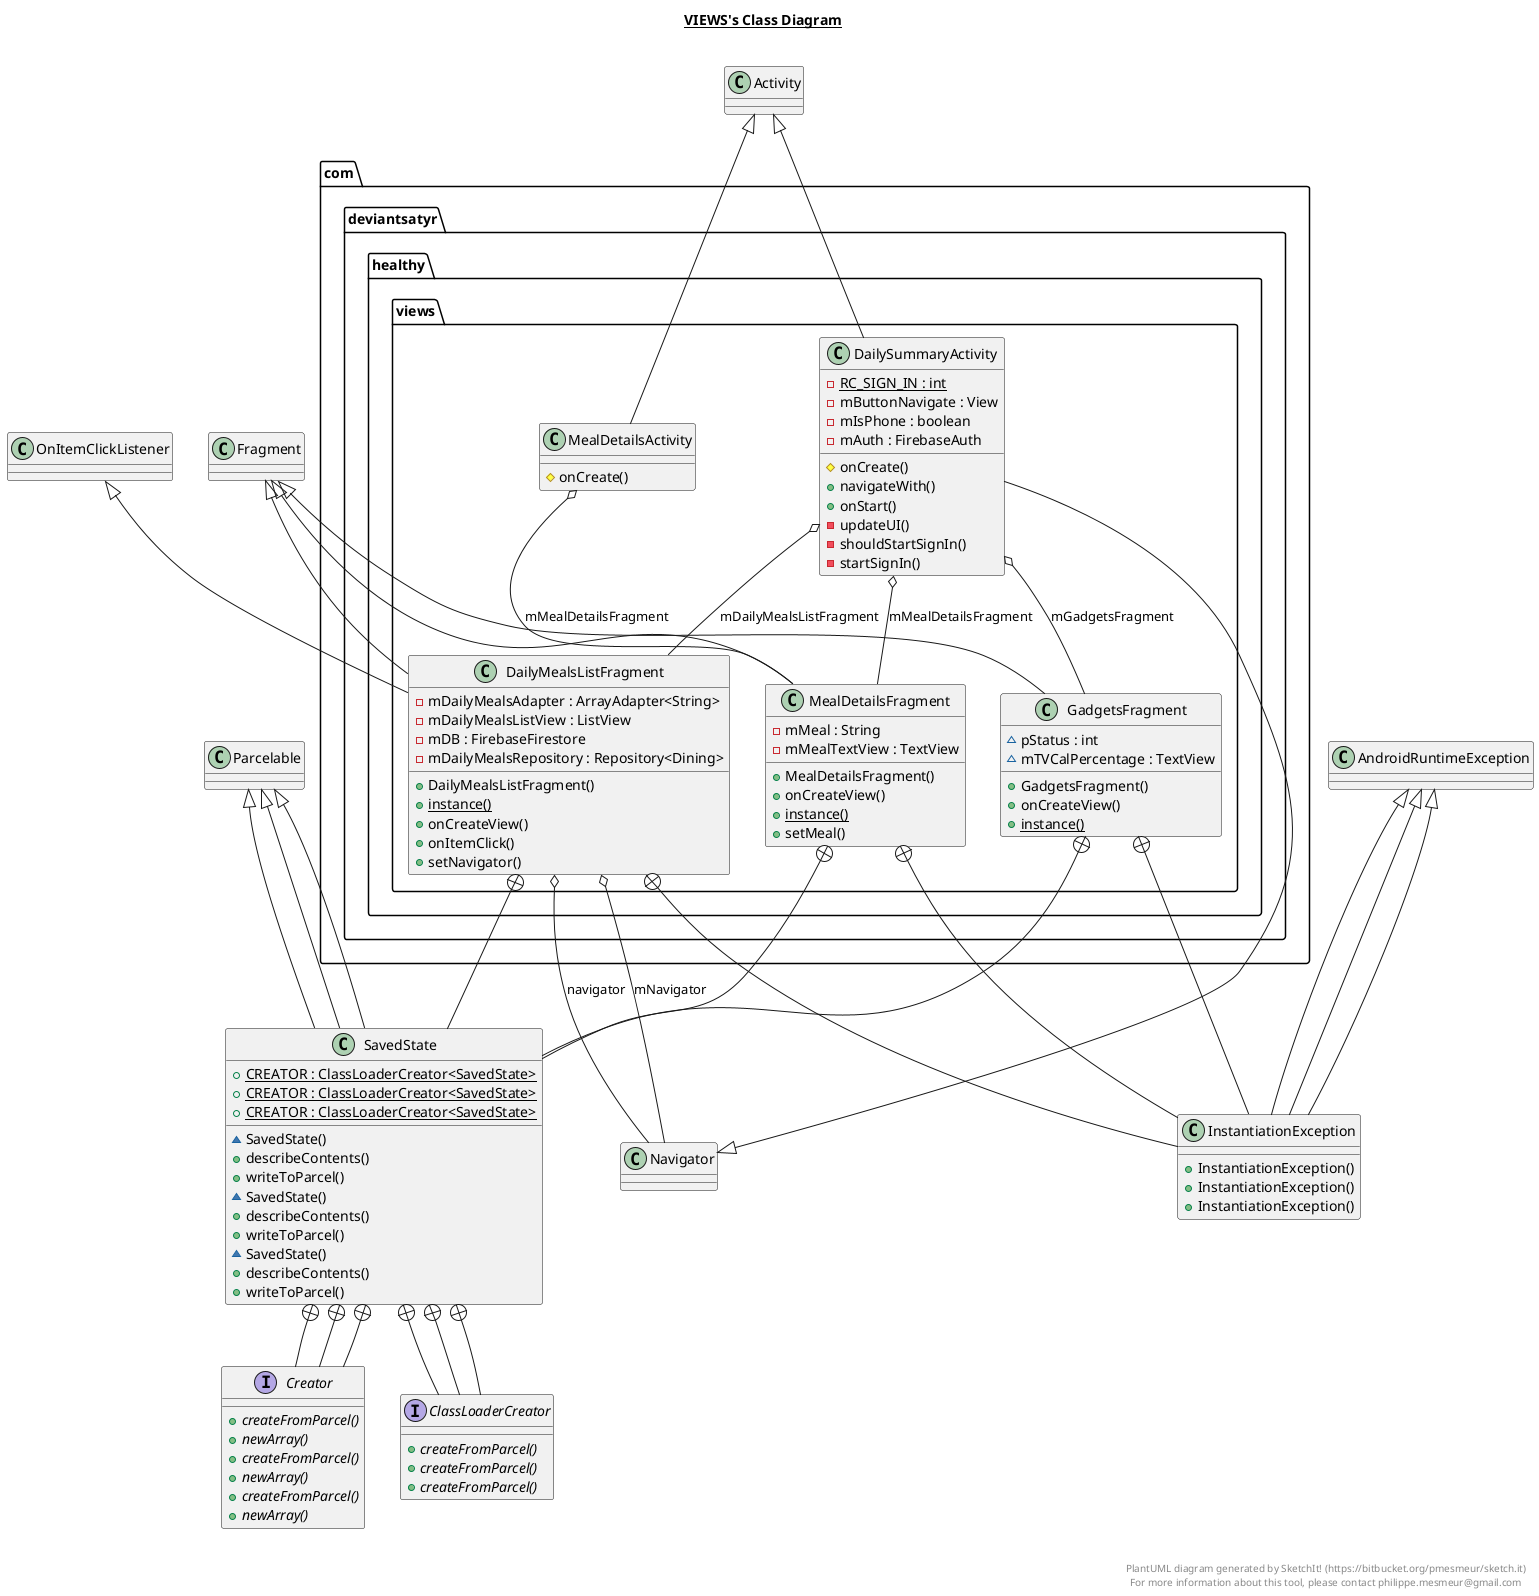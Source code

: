 @startuml

title __VIEWS's Class Diagram__\n

  package com.deviantsatyr.healthy {
    package com.deviantsatyr.healthy.views {
      class DailyMealsListFragment {
          - mDailyMealsAdapter : ArrayAdapter<String>
          - mDailyMealsListView : ListView
          - mDB : FirebaseFirestore
          - mDailyMealsRepository : Repository<Dining>
          + DailyMealsListFragment()
          {static} + instance()
          + onCreateView()
          + onItemClick()
          + setNavigator()
      }
    }
  }
  

  class SavedState {
      {static} + CREATOR : ClassLoaderCreator<SavedState>
      ~ SavedState()
      + describeContents()
      + writeToParcel()
  }
  

  interface Creator {
      {abstract} + createFromParcel()
      {abstract} + newArray()
  }
  

  interface ClassLoaderCreator {
      {abstract} + createFromParcel()
  }
  

  class InstantiationException {
      + InstantiationException()
  }
  

  package com.deviantsatyr.healthy {
    package com.deviantsatyr.healthy.views {
      class DailySummaryActivity {
          {static} - RC_SIGN_IN : int
          - mButtonNavigate : View
          - mIsPhone : boolean
          - mAuth : FirebaseAuth
          # onCreate()
          + navigateWith()
          + onStart()
          - updateUI()
          - shouldStartSignIn()
          - startSignIn()
      }
    }
  }
  

  package com.deviantsatyr.healthy {
    package com.deviantsatyr.healthy.views {
      class GadgetsFragment {
          ~ pStatus : int
          ~ mTVCalPercentage : TextView
          + GadgetsFragment()
          + onCreateView()
          {static} + instance()
      }
    }
  }
  

  class SavedState {
      {static} + CREATOR : ClassLoaderCreator<SavedState>
      ~ SavedState()
      + describeContents()
      + writeToParcel()
  }
  

  interface Creator {
      {abstract} + createFromParcel()
      {abstract} + newArray()
  }
  

  interface ClassLoaderCreator {
      {abstract} + createFromParcel()
  }
  

  class InstantiationException {
      + InstantiationException()
  }
  

  package com.deviantsatyr.healthy {
    package com.deviantsatyr.healthy.views {
      class MealDetailsActivity {
          # onCreate()
      }
    }
  }
  

  package com.deviantsatyr.healthy {
    package com.deviantsatyr.healthy.views {
      class MealDetailsFragment {
          - mMeal : String
          - mMealTextView : TextView
          + MealDetailsFragment()
          + onCreateView()
          {static} + instance()
          + setMeal()
      }
    }
  }
  

  class SavedState {
      {static} + CREATOR : ClassLoaderCreator<SavedState>
      ~ SavedState()
      + describeContents()
      + writeToParcel()
  }
  

  interface Creator {
      {abstract} + createFromParcel()
      {abstract} + newArray()
  }
  

  interface ClassLoaderCreator {
      {abstract} + createFromParcel()
  }
  

  class InstantiationException {
      + InstantiationException()
  }
  

  DailyMealsListFragment -up-|> OnItemClickListener
  DailyMealsListFragment -up-|> Fragment
  DailyMealsListFragment o-- Navigator : navigator
  DailyMealsListFragment o-- Navigator : mNavigator
  DailyMealsListFragment +-down- SavedState
  DailyMealsListFragment +-down- InstantiationException
  SavedState -up-|> Parcelable
  SavedState +-down- Creator
  SavedState +-down- ClassLoaderCreator
  InstantiationException -up-|> AndroidRuntimeException
  DailySummaryActivity -up-|> Navigator
  DailySummaryActivity -up-|> Activity
  DailySummaryActivity o-- DailyMealsListFragment : mDailyMealsListFragment
  DailySummaryActivity o-- GadgetsFragment : mGadgetsFragment
  DailySummaryActivity o-- MealDetailsFragment : mMealDetailsFragment
  GadgetsFragment -up-|> Fragment
  GadgetsFragment +-down- SavedState
  GadgetsFragment +-down- InstantiationException
  SavedState -up-|> Parcelable
  SavedState +-down- Creator
  SavedState +-down- ClassLoaderCreator
  InstantiationException -up-|> AndroidRuntimeException
  MealDetailsActivity -up-|> Activity
  MealDetailsActivity o-- MealDetailsFragment : mMealDetailsFragment
  MealDetailsFragment -up-|> Fragment
  MealDetailsFragment +-down- SavedState
  MealDetailsFragment +-down- InstantiationException
  SavedState -up-|> Parcelable
  SavedState +-down- Creator
  SavedState +-down- ClassLoaderCreator
  InstantiationException -up-|> AndroidRuntimeException


right footer


PlantUML diagram generated by SketchIt! (https://bitbucket.org/pmesmeur/sketch.it)
For more information about this tool, please contact philippe.mesmeur@gmail.com
endfooter

@enduml
